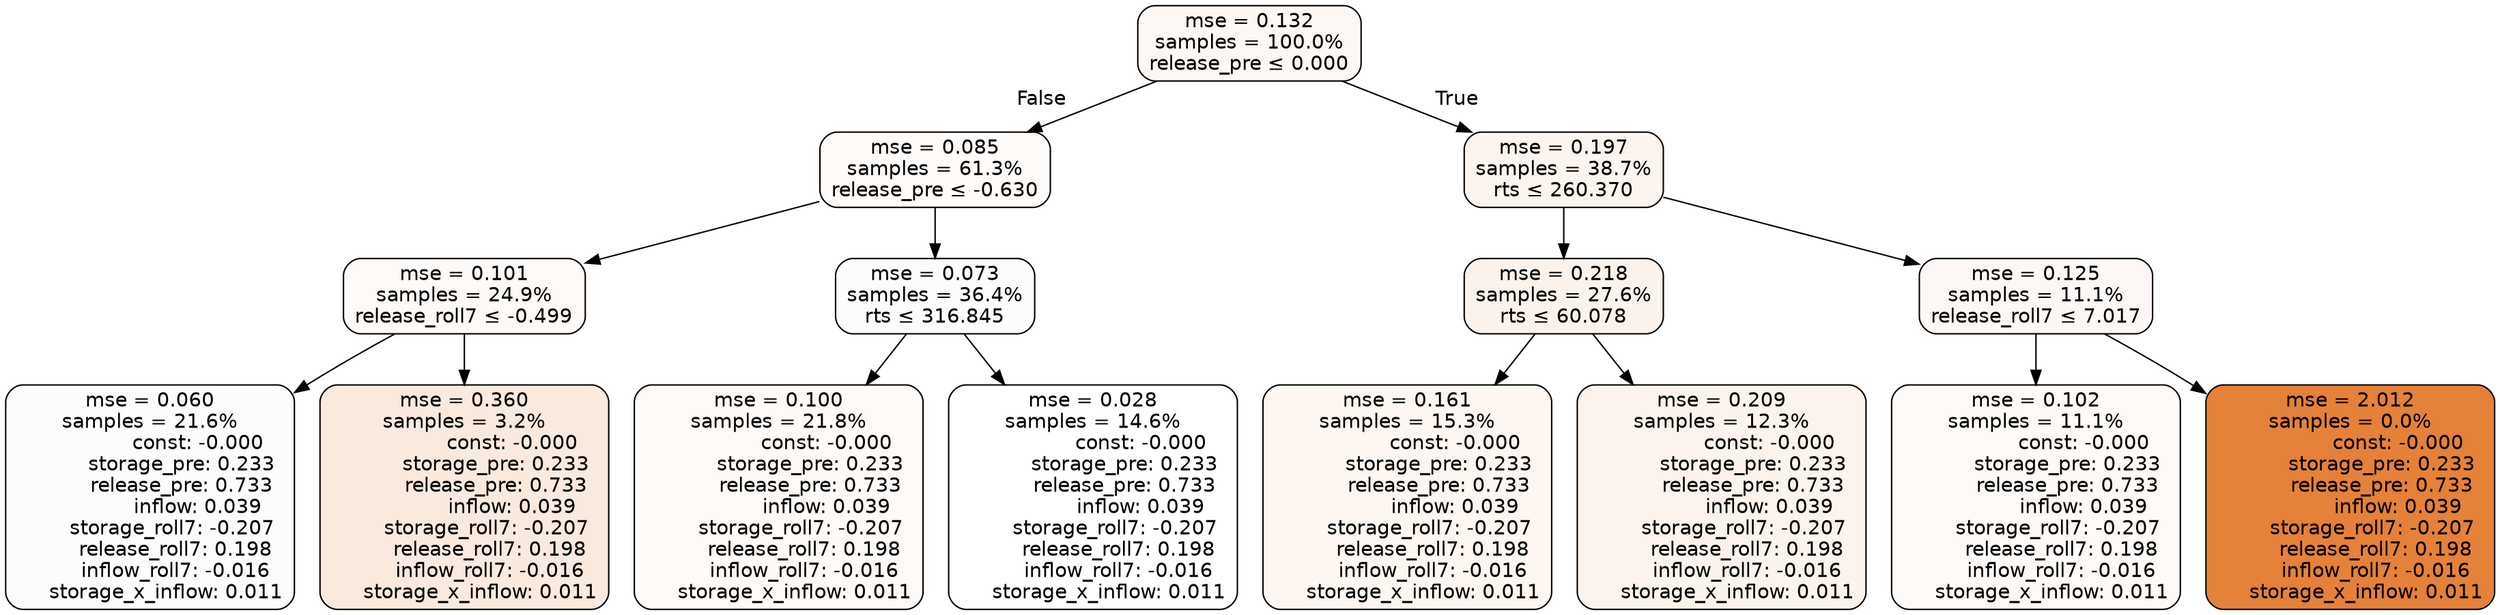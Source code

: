 digraph tree {
node [shape=rectangle, style="filled, rounded", color="black", fontname=helvetica] ;
edge [fontname=helvetica] ;
	"0" [label="mse = 0.132
samples = 100.0%
release_pre &le; 0.000", fillcolor="#fdf8f4"]
	"1" [label="mse = 0.085
samples = 61.3%
release_pre &le; -0.630", fillcolor="#fefbf9"]
	"2" [label="mse = 0.101
samples = 24.9%
release_roll7 &le; -0.499", fillcolor="#fefaf7"]
	"3" [label="mse = 0.060
samples = 21.6%
               const: -0.000
          storage_pre: 0.233
          release_pre: 0.733
               inflow: 0.039
       storage_roll7: -0.207
        release_roll7: 0.198
        inflow_roll7: -0.016
     storage_x_inflow: 0.011", fillcolor="#fefcfb"]
	"4" [label="mse = 0.360
samples = 3.2%
               const: -0.000
          storage_pre: 0.233
          release_pre: 0.733
               inflow: 0.039
       storage_roll7: -0.207
        release_roll7: 0.198
        inflow_roll7: -0.016
     storage_x_inflow: 0.011", fillcolor="#fae9dd"]
	"5" [label="mse = 0.073
samples = 36.4%
rts &le; 316.845", fillcolor="#fefcfa"]
	"6" [label="mse = 0.100
samples = 21.8%
               const: -0.000
          storage_pre: 0.233
          release_pre: 0.733
               inflow: 0.039
       storage_roll7: -0.207
        release_roll7: 0.198
        inflow_roll7: -0.016
     storage_x_inflow: 0.011", fillcolor="#fefaf7"]
	"7" [label="mse = 0.028
samples = 14.6%
               const: -0.000
          storage_pre: 0.233
          release_pre: 0.733
               inflow: 0.039
       storage_roll7: -0.207
        release_roll7: 0.198
        inflow_roll7: -0.016
     storage_x_inflow: 0.011", fillcolor="#ffffff"]
	"8" [label="mse = 0.197
samples = 38.7%
rts &le; 260.370", fillcolor="#fcf4ee"]
	"9" [label="mse = 0.218
samples = 27.6%
rts &le; 60.078", fillcolor="#fcf2ec"]
	"10" [label="mse = 0.161
samples = 15.3%
               const: -0.000
          storage_pre: 0.233
          release_pre: 0.733
               inflow: 0.039
       storage_roll7: -0.207
        release_roll7: 0.198
        inflow_roll7: -0.016
     storage_x_inflow: 0.011", fillcolor="#fdf6f1"]
	"11" [label="mse = 0.209
samples = 12.3%
               const: -0.000
          storage_pre: 0.233
          release_pre: 0.733
               inflow: 0.039
       storage_roll7: -0.207
        release_roll7: 0.198
        inflow_roll7: -0.016
     storage_x_inflow: 0.011", fillcolor="#fcf3ec"]
	"12" [label="mse = 0.125
samples = 11.1%
release_roll7 &le; 7.017", fillcolor="#fdf8f5"]
	"13" [label="mse = 0.102
samples = 11.1%
               const: -0.000
          storage_pre: 0.233
          release_pre: 0.733
               inflow: 0.039
       storage_roll7: -0.207
        release_roll7: 0.198
        inflow_roll7: -0.016
     storage_x_inflow: 0.011", fillcolor="#fefaf7"]
	"14" [label="mse = 2.012
samples = 0.0%
               const: -0.000
          storage_pre: 0.233
          release_pre: 0.733
               inflow: 0.039
       storage_roll7: -0.207
        release_roll7: 0.198
        inflow_roll7: -0.016
     storage_x_inflow: 0.011", fillcolor="#e58139"]

	"0" -> "1" [labeldistance=2.5, labelangle=45, headlabel="False"]
	"1" -> "2"
	"2" -> "3"
	"2" -> "4"
	"1" -> "5"
	"5" -> "6"
	"5" -> "7"
	"0" -> "8" [labeldistance=2.5, labelangle=-45, headlabel="True"]
	"8" -> "9"
	"9" -> "10"
	"9" -> "11"
	"8" -> "12"
	"12" -> "13"
	"12" -> "14"
}